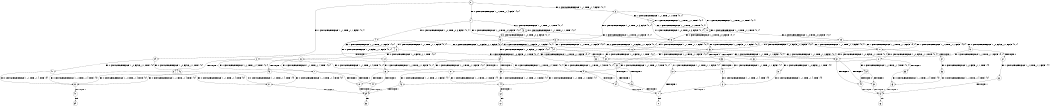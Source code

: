 digraph BCG {
size = "7, 10.5";
center = TRUE;
node [shape = circle];
0 [peripheries = 2];
0 -> 1 [label = "EX !0 !ATOMIC_EXCH_BRANCH (1, +1, TRUE, +1, 4, FALSE) !{0, 1}"];
0 -> 2 [label = "EX !1 !ATOMIC_EXCH_BRANCH (1, +1, TRUE, +1, 1, FALSE) !{0, 1}"];
0 -> 3 [label = "EX !0 !ATOMIC_EXCH_BRANCH (1, +1, TRUE, +1, 4, FALSE) !{0, 1}"];
1 -> 4 [label = "EX !0 !ATOMIC_EXCH_BRANCH (1, +0, TRUE, +0, 3, FALSE) !{0, 1}"];
1 -> 5 [label = "EX !1 !ATOMIC_EXCH_BRANCH (1, +1, TRUE, +1, 1, TRUE) !{0, 1}"];
1 -> 6 [label = "EX !0 !ATOMIC_EXCH_BRANCH (1, +0, TRUE, +0, 3, FALSE) !{0, 1}"];
2 -> 7 [label = "EX !0 !ATOMIC_EXCH_BRANCH (1, +1, TRUE, +1, 4, TRUE) !{0, 1}"];
2 -> 8 [label = "TERMINATE !1"];
2 -> 9 [label = "EX !0 !ATOMIC_EXCH_BRANCH (1, +1, TRUE, +1, 4, TRUE) !{0, 1}"];
3 -> 10 [label = "EX !1 !ATOMIC_EXCH_BRANCH (1, +1, TRUE, +1, 1, TRUE) !{0, 1}"];
3 -> 6 [label = "EX !0 !ATOMIC_EXCH_BRANCH (1, +0, TRUE, +0, 3, FALSE) !{0, 1}"];
3 -> 11 [label = "EX !1 !ATOMIC_EXCH_BRANCH (1, +1, TRUE, +1, 1, TRUE) !{0, 1}"];
4 -> 12 [label = "EX !0 !ATOMIC_EXCH_BRANCH (1, +0, FALSE, +1, 1, FALSE) !{0, 1}"];
4 -> 13 [label = "EX !1 !ATOMIC_EXCH_BRANCH (1, +1, TRUE, +1, 1, FALSE) !{0, 1}"];
4 -> 14 [label = "EX !0 !ATOMIC_EXCH_BRANCH (1, +0, FALSE, +1, 1, FALSE) !{0, 1}"];
5 -> 15 [label = "EX !0 !ATOMIC_EXCH_BRANCH (1, +0, TRUE, +0, 3, FALSE) !{0, 1}"];
5 -> 5 [label = "EX !1 !ATOMIC_EXCH_BRANCH (1, +1, TRUE, +1, 1, TRUE) !{0, 1}"];
5 -> 16 [label = "EX !0 !ATOMIC_EXCH_BRANCH (1, +0, TRUE, +0, 3, FALSE) !{0, 1}"];
6 -> 17 [label = "EX !1 !ATOMIC_EXCH_BRANCH (1, +1, TRUE, +1, 1, FALSE) !{0, 1}"];
6 -> 14 [label = "EX !0 !ATOMIC_EXCH_BRANCH (1, +0, FALSE, +1, 1, FALSE) !{0, 1}"];
6 -> 18 [label = "EX !1 !ATOMIC_EXCH_BRANCH (1, +1, TRUE, +1, 1, FALSE) !{0, 1}"];
7 -> 19 [label = "TERMINATE !0"];
7 -> 20 [label = "TERMINATE !1"];
8 -> 21 [label = "EX !0 !ATOMIC_EXCH_BRANCH (1, +1, TRUE, +1, 4, TRUE) !{0}"];
8 -> 22 [label = "EX !0 !ATOMIC_EXCH_BRANCH (1, +1, TRUE, +1, 4, TRUE) !{0}"];
9 -> 23 [label = "TERMINATE !0"];
9 -> 24 [label = "TERMINATE !1"];
10 -> 25 [label = "EX !0 !ATOMIC_EXCH_BRANCH (1, +0, TRUE, +0, 3, FALSE) !{0, 1}"];
10 -> 10 [label = "EX !1 !ATOMIC_EXCH_BRANCH (1, +1, TRUE, +1, 1, TRUE) !{0, 1}"];
10 -> 16 [label = "EX !0 !ATOMIC_EXCH_BRANCH (1, +0, TRUE, +0, 3, FALSE) !{0, 1}"];
11 -> 10 [label = "EX !1 !ATOMIC_EXCH_BRANCH (1, +1, TRUE, +1, 1, TRUE) !{0, 1}"];
11 -> 16 [label = "EX !0 !ATOMIC_EXCH_BRANCH (1, +0, TRUE, +0, 3, FALSE) !{0, 1}"];
11 -> 11 [label = "EX !1 !ATOMIC_EXCH_BRANCH (1, +1, TRUE, +1, 1, TRUE) !{0, 1}"];
12 -> 26 [label = "EX !1 !ATOMIC_EXCH_BRANCH (1, +1, TRUE, +1, 1, FALSE) !{0, 1}"];
12 -> 27 [label = "TERMINATE !0"];
13 -> 28 [label = "EX !0 !ATOMIC_EXCH_BRANCH (1, +0, FALSE, +1, 1, TRUE) !{0, 1}"];
13 -> 29 [label = "TERMINATE !1"];
13 -> 30 [label = "EX !0 !ATOMIC_EXCH_BRANCH (1, +0, FALSE, +1, 1, TRUE) !{0, 1}"];
14 -> 31 [label = "EX !1 !ATOMIC_EXCH_BRANCH (1, +1, TRUE, +1, 1, FALSE) !{0, 1}"];
14 -> 32 [label = "EX !1 !ATOMIC_EXCH_BRANCH (1, +1, TRUE, +1, 1, FALSE) !{0, 1}"];
14 -> 33 [label = "TERMINATE !0"];
15 -> 34 [label = "EX !0 !ATOMIC_EXCH_BRANCH (1, +0, FALSE, +1, 1, FALSE) !{0, 1}"];
15 -> 13 [label = "EX !1 !ATOMIC_EXCH_BRANCH (1, +1, TRUE, +1, 1, FALSE) !{0, 1}"];
15 -> 35 [label = "EX !0 !ATOMIC_EXCH_BRANCH (1, +0, FALSE, +1, 1, FALSE) !{0, 1}"];
16 -> 17 [label = "EX !1 !ATOMIC_EXCH_BRANCH (1, +1, TRUE, +1, 1, FALSE) !{0, 1}"];
16 -> 35 [label = "EX !0 !ATOMIC_EXCH_BRANCH (1, +0, FALSE, +1, 1, FALSE) !{0, 1}"];
16 -> 18 [label = "EX !1 !ATOMIC_EXCH_BRANCH (1, +1, TRUE, +1, 1, FALSE) !{0, 1}"];
17 -> 36 [label = "EX !0 !ATOMIC_EXCH_BRANCH (1, +0, FALSE, +1, 1, TRUE) !{0, 1}"];
17 -> 37 [label = "TERMINATE !1"];
17 -> 30 [label = "EX !0 !ATOMIC_EXCH_BRANCH (1, +0, FALSE, +1, 1, TRUE) !{0, 1}"];
18 -> 30 [label = "EX !0 !ATOMIC_EXCH_BRANCH (1, +0, FALSE, +1, 1, TRUE) !{0, 1}"];
18 -> 38 [label = "TERMINATE !1"];
19 -> 39 [label = "TERMINATE !1"];
20 -> 39 [label = "TERMINATE !0"];
21 -> 39 [label = "TERMINATE !0"];
22 -> 40 [label = "TERMINATE !0"];
23 -> 41 [label = "TERMINATE !1"];
24 -> 41 [label = "TERMINATE !0"];
25 -> 42 [label = "EX !0 !ATOMIC_EXCH_BRANCH (1, +0, FALSE, +1, 1, FALSE) !{0, 1}"];
25 -> 17 [label = "EX !1 !ATOMIC_EXCH_BRANCH (1, +1, TRUE, +1, 1, FALSE) !{0, 1}"];
25 -> 35 [label = "EX !0 !ATOMIC_EXCH_BRANCH (1, +0, FALSE, +1, 1, FALSE) !{0, 1}"];
26 -> 19 [label = "TERMINATE !0"];
26 -> 20 [label = "TERMINATE !1"];
27 -> 43 [label = "EX !1 !ATOMIC_EXCH_BRANCH (1, +1, TRUE, +1, 1, FALSE) !{1}"];
27 -> 44 [label = "EX !1 !ATOMIC_EXCH_BRANCH (1, +1, TRUE, +1, 1, FALSE) !{1}"];
28 -> 7 [label = "EX !0 !ATOMIC_EXCH_BRANCH (1, +1, TRUE, +1, 4, TRUE) !{0, 1}"];
28 -> 45 [label = "TERMINATE !1"];
28 -> 9 [label = "EX !0 !ATOMIC_EXCH_BRANCH (1, +1, TRUE, +1, 4, TRUE) !{0, 1}"];
29 -> 46 [label = "EX !0 !ATOMIC_EXCH_BRANCH (1, +0, FALSE, +1, 1, TRUE) !{0}"];
29 -> 47 [label = "EX !0 !ATOMIC_EXCH_BRANCH (1, +0, FALSE, +1, 1, TRUE) !{0}"];
30 -> 9 [label = "EX !0 !ATOMIC_EXCH_BRANCH (1, +1, TRUE, +1, 4, TRUE) !{0, 1}"];
30 -> 48 [label = "TERMINATE !1"];
31 -> 49 [label = "TERMINATE !0"];
31 -> 50 [label = "TERMINATE !1"];
32 -> 23 [label = "TERMINATE !0"];
32 -> 24 [label = "TERMINATE !1"];
33 -> 51 [label = "EX !1 !ATOMIC_EXCH_BRANCH (1, +1, TRUE, +1, 1, FALSE) !{1}"];
34 -> 26 [label = "EX !1 !ATOMIC_EXCH_BRANCH (1, +1, TRUE, +1, 1, FALSE) !{0, 1}"];
34 -> 52 [label = "TERMINATE !0"];
35 -> 31 [label = "EX !1 !ATOMIC_EXCH_BRANCH (1, +1, TRUE, +1, 1, FALSE) !{0, 1}"];
35 -> 32 [label = "EX !1 !ATOMIC_EXCH_BRANCH (1, +1, TRUE, +1, 1, FALSE) !{0, 1}"];
35 -> 53 [label = "TERMINATE !0"];
36 -> 54 [label = "EX !0 !ATOMIC_EXCH_BRANCH (1, +1, TRUE, +1, 4, TRUE) !{0, 1}"];
36 -> 55 [label = "TERMINATE !1"];
36 -> 9 [label = "EX !0 !ATOMIC_EXCH_BRANCH (1, +1, TRUE, +1, 4, TRUE) !{0, 1}"];
37 -> 56 [label = "EX !0 !ATOMIC_EXCH_BRANCH (1, +0, FALSE, +1, 1, TRUE) !{0}"];
38 -> 57 [label = "EX !0 !ATOMIC_EXCH_BRANCH (1, +0, FALSE, +1, 1, TRUE) !{0}"];
39 -> 58 [label = "exit"];
40 -> 59 [label = "exit"];
41 -> 60 [label = "exit"];
42 -> 31 [label = "EX !1 !ATOMIC_EXCH_BRANCH (1, +1, TRUE, +1, 1, FALSE) !{0, 1}"];
42 -> 61 [label = "TERMINATE !0"];
43 -> 39 [label = "TERMINATE !1"];
44 -> 62 [label = "TERMINATE !1"];
45 -> 21 [label = "EX !0 !ATOMIC_EXCH_BRANCH (1, +1, TRUE, +1, 4, TRUE) !{0}"];
45 -> 22 [label = "EX !0 !ATOMIC_EXCH_BRANCH (1, +1, TRUE, +1, 4, TRUE) !{0}"];
46 -> 21 [label = "EX !0 !ATOMIC_EXCH_BRANCH (1, +1, TRUE, +1, 4, TRUE) !{0}"];
46 -> 22 [label = "EX !0 !ATOMIC_EXCH_BRANCH (1, +1, TRUE, +1, 4, TRUE) !{0}"];
47 -> 22 [label = "EX !0 !ATOMIC_EXCH_BRANCH (1, +1, TRUE, +1, 4, TRUE) !{0}"];
48 -> 63 [label = "EX !0 !ATOMIC_EXCH_BRANCH (1, +1, TRUE, +1, 4, TRUE) !{0}"];
49 -> 64 [label = "TERMINATE !1"];
50 -> 64 [label = "TERMINATE !0"];
51 -> 41 [label = "TERMINATE !1"];
52 -> 43 [label = "EX !1 !ATOMIC_EXCH_BRANCH (1, +1, TRUE, +1, 1, FALSE) !{1}"];
52 -> 44 [label = "EX !1 !ATOMIC_EXCH_BRANCH (1, +1, TRUE, +1, 1, FALSE) !{1}"];
53 -> 51 [label = "EX !1 !ATOMIC_EXCH_BRANCH (1, +1, TRUE, +1, 1, FALSE) !{1}"];
54 -> 49 [label = "TERMINATE !0"];
54 -> 50 [label = "TERMINATE !1"];
55 -> 65 [label = "EX !0 !ATOMIC_EXCH_BRANCH (1, +1, TRUE, +1, 4, TRUE) !{0}"];
56 -> 65 [label = "EX !0 !ATOMIC_EXCH_BRANCH (1, +1, TRUE, +1, 4, TRUE) !{0}"];
57 -> 63 [label = "EX !0 !ATOMIC_EXCH_BRANCH (1, +1, TRUE, +1, 4, TRUE) !{0}"];
61 -> 66 [label = "EX !1 !ATOMIC_EXCH_BRANCH (1, +1, TRUE, +1, 1, FALSE) !{1}"];
62 -> 67 [label = "exit"];
63 -> 41 [label = "TERMINATE !0"];
64 -> 68 [label = "exit"];
65 -> 64 [label = "TERMINATE !0"];
66 -> 64 [label = "TERMINATE !1"];
}
